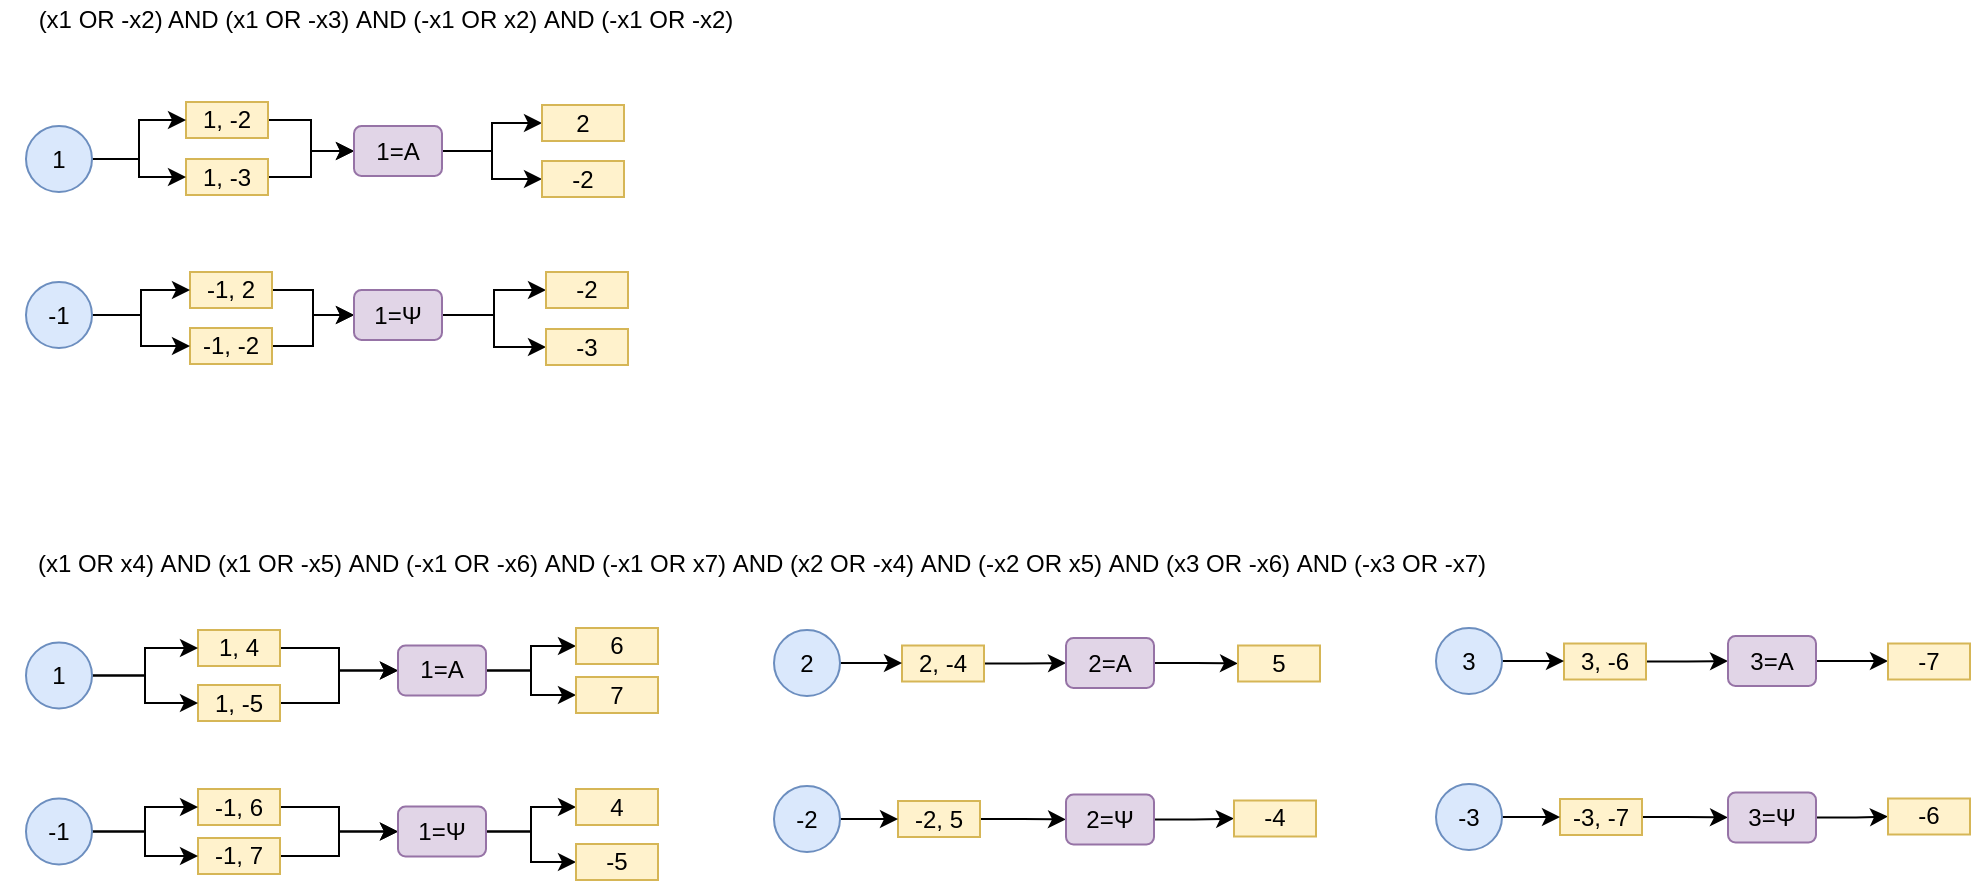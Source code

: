<mxfile version="14.5.1" type="device"><diagram id="jZLHywl04X1lykeH8b-7" name="Σελίδα-1"><mxGraphModel dx="1387" dy="1991" grid="0" gridSize="10" guides="1" tooltips="1" connect="1" arrows="1" fold="1" page="1" pageScale="1" pageWidth="827" pageHeight="1169" math="0" shadow="0"><root><mxCell id="0"/><mxCell id="1" parent="0"/><mxCell id="KY-F9ayLpEH6uNTFnTyQ-15" style="edgeStyle=orthogonalEdgeStyle;rounded=0;orthogonalLoop=1;jettySize=auto;html=1;exitX=1;exitY=0.5;exitDx=0;exitDy=0;" edge="1" parent="1" source="KY-F9ayLpEH6uNTFnTyQ-1" target="KY-F9ayLpEH6uNTFnTyQ-8"><mxGeometry relative="1" as="geometry"/></mxCell><mxCell id="KY-F9ayLpEH6uNTFnTyQ-1" value="1, -2" style="rounded=0;whiteSpace=wrap;html=1;fillColor=#fff2cc;strokeColor=#d6b656;" vertex="1" parent="1"><mxGeometry x="168" y="-1063" width="41" height="18" as="geometry"/></mxCell><mxCell id="KY-F9ayLpEH6uNTFnTyQ-21" style="edgeStyle=orthogonalEdgeStyle;rounded=0;orthogonalLoop=1;jettySize=auto;html=1;exitX=1;exitY=0.5;exitDx=0;exitDy=0;entryX=0;entryY=0.5;entryDx=0;entryDy=0;" edge="1" parent="1" source="KY-F9ayLpEH6uNTFnTyQ-2" target="KY-F9ayLpEH6uNTFnTyQ-9"><mxGeometry relative="1" as="geometry"/></mxCell><mxCell id="KY-F9ayLpEH6uNTFnTyQ-2" value="-1, 2" style="rounded=0;whiteSpace=wrap;html=1;fillColor=#fff2cc;strokeColor=#d6b656;" vertex="1" parent="1"><mxGeometry x="170" y="-978" width="41" height="18" as="geometry"/></mxCell><mxCell id="KY-F9ayLpEH6uNTFnTyQ-22" style="edgeStyle=orthogonalEdgeStyle;rounded=0;orthogonalLoop=1;jettySize=auto;html=1;exitX=1;exitY=0.5;exitDx=0;exitDy=0;" edge="1" parent="1" source="KY-F9ayLpEH6uNTFnTyQ-3" target="KY-F9ayLpEH6uNTFnTyQ-9"><mxGeometry relative="1" as="geometry"/></mxCell><mxCell id="KY-F9ayLpEH6uNTFnTyQ-3" value="-1, -2" style="rounded=0;whiteSpace=wrap;html=1;fillColor=#fff2cc;strokeColor=#d6b656;" vertex="1" parent="1"><mxGeometry x="170" y="-950" width="41" height="18" as="geometry"/></mxCell><mxCell id="KY-F9ayLpEH6uNTFnTyQ-16" style="edgeStyle=orthogonalEdgeStyle;rounded=0;orthogonalLoop=1;jettySize=auto;html=1;exitX=1;exitY=0.5;exitDx=0;exitDy=0;entryX=0;entryY=0.5;entryDx=0;entryDy=0;" edge="1" parent="1" source="KY-F9ayLpEH6uNTFnTyQ-4" target="KY-F9ayLpEH6uNTFnTyQ-8"><mxGeometry relative="1" as="geometry"/></mxCell><mxCell id="KY-F9ayLpEH6uNTFnTyQ-4" value="1, -3" style="rounded=0;whiteSpace=wrap;html=1;fillColor=#fff2cc;strokeColor=#d6b656;" vertex="1" parent="1"><mxGeometry x="168" y="-1034.5" width="41" height="18" as="geometry"/></mxCell><mxCell id="KY-F9ayLpEH6uNTFnTyQ-11" style="edgeStyle=orthogonalEdgeStyle;rounded=0;orthogonalLoop=1;jettySize=auto;html=1;exitX=1;exitY=0.5;exitDx=0;exitDy=0;entryX=0;entryY=0.5;entryDx=0;entryDy=0;" edge="1" parent="1" source="KY-F9ayLpEH6uNTFnTyQ-5" target="KY-F9ayLpEH6uNTFnTyQ-1"><mxGeometry relative="1" as="geometry"/></mxCell><mxCell id="KY-F9ayLpEH6uNTFnTyQ-12" style="edgeStyle=orthogonalEdgeStyle;rounded=0;orthogonalLoop=1;jettySize=auto;html=1;exitX=1;exitY=0.5;exitDx=0;exitDy=0;entryX=0;entryY=0.5;entryDx=0;entryDy=0;" edge="1" parent="1" source="KY-F9ayLpEH6uNTFnTyQ-5" target="KY-F9ayLpEH6uNTFnTyQ-4"><mxGeometry relative="1" as="geometry"/></mxCell><mxCell id="KY-F9ayLpEH6uNTFnTyQ-5" value="1" style="ellipse;whiteSpace=wrap;html=1;aspect=fixed;fillColor=#dae8fc;strokeColor=#6c8ebf;" vertex="1" parent="1"><mxGeometry x="88" y="-1051" width="33" height="33" as="geometry"/></mxCell><mxCell id="KY-F9ayLpEH6uNTFnTyQ-13" style="edgeStyle=orthogonalEdgeStyle;rounded=0;orthogonalLoop=1;jettySize=auto;html=1;exitX=1;exitY=0.5;exitDx=0;exitDy=0;entryX=0;entryY=0.5;entryDx=0;entryDy=0;" edge="1" parent="1" source="KY-F9ayLpEH6uNTFnTyQ-6" target="KY-F9ayLpEH6uNTFnTyQ-2"><mxGeometry relative="1" as="geometry"/></mxCell><mxCell id="KY-F9ayLpEH6uNTFnTyQ-14" style="edgeStyle=orthogonalEdgeStyle;rounded=0;orthogonalLoop=1;jettySize=auto;html=1;exitX=1;exitY=0.5;exitDx=0;exitDy=0;entryX=0;entryY=0.5;entryDx=0;entryDy=0;" edge="1" parent="1" source="KY-F9ayLpEH6uNTFnTyQ-6" target="KY-F9ayLpEH6uNTFnTyQ-3"><mxGeometry relative="1" as="geometry"/></mxCell><mxCell id="KY-F9ayLpEH6uNTFnTyQ-6" value="-1" style="ellipse;whiteSpace=wrap;html=1;aspect=fixed;fillColor=#dae8fc;strokeColor=#6c8ebf;" vertex="1" parent="1"><mxGeometry x="88" y="-973" width="33" height="33" as="geometry"/></mxCell><mxCell id="KY-F9ayLpEH6uNTFnTyQ-19" style="edgeStyle=orthogonalEdgeStyle;rounded=0;orthogonalLoop=1;jettySize=auto;html=1;exitX=1;exitY=0.5;exitDx=0;exitDy=0;entryX=0;entryY=0.5;entryDx=0;entryDy=0;" edge="1" parent="1" source="KY-F9ayLpEH6uNTFnTyQ-8" target="KY-F9ayLpEH6uNTFnTyQ-17"><mxGeometry relative="1" as="geometry"/></mxCell><mxCell id="KY-F9ayLpEH6uNTFnTyQ-20" style="edgeStyle=orthogonalEdgeStyle;rounded=0;orthogonalLoop=1;jettySize=auto;html=1;exitX=1;exitY=0.5;exitDx=0;exitDy=0;entryX=0;entryY=0.5;entryDx=0;entryDy=0;" edge="1" parent="1" source="KY-F9ayLpEH6uNTFnTyQ-8" target="KY-F9ayLpEH6uNTFnTyQ-18"><mxGeometry relative="1" as="geometry"/></mxCell><mxCell id="KY-F9ayLpEH6uNTFnTyQ-8" value="1=A" style="rounded=1;whiteSpace=wrap;html=1;fillColor=#e1d5e7;strokeColor=#9673a6;" vertex="1" parent="1"><mxGeometry x="252" y="-1051" width="44" height="25" as="geometry"/></mxCell><mxCell id="KY-F9ayLpEH6uNTFnTyQ-25" style="edgeStyle=orthogonalEdgeStyle;rounded=0;orthogonalLoop=1;jettySize=auto;html=1;exitX=1;exitY=0.5;exitDx=0;exitDy=0;entryX=0;entryY=0.5;entryDx=0;entryDy=0;" edge="1" parent="1" source="KY-F9ayLpEH6uNTFnTyQ-9" target="KY-F9ayLpEH6uNTFnTyQ-23"><mxGeometry relative="1" as="geometry"/></mxCell><mxCell id="KY-F9ayLpEH6uNTFnTyQ-26" style="edgeStyle=orthogonalEdgeStyle;rounded=0;orthogonalLoop=1;jettySize=auto;html=1;exitX=1;exitY=0.5;exitDx=0;exitDy=0;entryX=0;entryY=0.5;entryDx=0;entryDy=0;" edge="1" parent="1" source="KY-F9ayLpEH6uNTFnTyQ-9" target="KY-F9ayLpEH6uNTFnTyQ-24"><mxGeometry relative="1" as="geometry"/></mxCell><mxCell id="KY-F9ayLpEH6uNTFnTyQ-9" value="1=Ψ" style="rounded=1;whiteSpace=wrap;html=1;fillColor=#e1d5e7;strokeColor=#9673a6;" vertex="1" parent="1"><mxGeometry x="252" y="-969" width="44" height="25" as="geometry"/></mxCell><mxCell id="KY-F9ayLpEH6uNTFnTyQ-17" value="2" style="rounded=0;whiteSpace=wrap;html=1;fillColor=#fff2cc;strokeColor=#d6b656;" vertex="1" parent="1"><mxGeometry x="346" y="-1061.5" width="41" height="18" as="geometry"/></mxCell><mxCell id="KY-F9ayLpEH6uNTFnTyQ-18" value="-2" style="rounded=0;whiteSpace=wrap;html=1;fillColor=#fff2cc;strokeColor=#d6b656;" vertex="1" parent="1"><mxGeometry x="346" y="-1033.5" width="41" height="18" as="geometry"/></mxCell><mxCell id="KY-F9ayLpEH6uNTFnTyQ-23" value="-2" style="rounded=0;whiteSpace=wrap;html=1;fillColor=#fff2cc;strokeColor=#d6b656;" vertex="1" parent="1"><mxGeometry x="348" y="-978" width="41" height="18" as="geometry"/></mxCell><mxCell id="KY-F9ayLpEH6uNTFnTyQ-24" value="-3" style="rounded=0;whiteSpace=wrap;html=1;fillColor=#fff2cc;strokeColor=#d6b656;" vertex="1" parent="1"><mxGeometry x="348" y="-949.5" width="41" height="18" as="geometry"/></mxCell><mxCell id="KY-F9ayLpEH6uNTFnTyQ-43" style="edgeStyle=orthogonalEdgeStyle;rounded=0;orthogonalLoop=1;jettySize=auto;html=1;exitX=1;exitY=0.5;exitDx=0;exitDy=0;entryX=0;entryY=0.5;entryDx=0;entryDy=0;" edge="1" parent="1" source="KY-F9ayLpEH6uNTFnTyQ-27" target="KY-F9ayLpEH6uNTFnTyQ-37"><mxGeometry relative="1" as="geometry"/></mxCell><mxCell id="KY-F9ayLpEH6uNTFnTyQ-27" value="1, 4" style="rounded=0;whiteSpace=wrap;html=1;fillColor=#fff2cc;strokeColor=#d6b656;" vertex="1" parent="1"><mxGeometry x="174" y="-799" width="41" height="18" as="geometry"/></mxCell><mxCell id="KY-F9ayLpEH6uNTFnTyQ-62" style="edgeStyle=orthogonalEdgeStyle;rounded=0;orthogonalLoop=1;jettySize=auto;html=1;exitX=1;exitY=0.5;exitDx=0;exitDy=0;entryX=0;entryY=0.5;entryDx=0;entryDy=0;" edge="1" parent="1" source="KY-F9ayLpEH6uNTFnTyQ-28" target="KY-F9ayLpEH6uNTFnTyQ-60"><mxGeometry relative="1" as="geometry"/></mxCell><mxCell id="KY-F9ayLpEH6uNTFnTyQ-28" value="2, -4" style="rounded=0;whiteSpace=wrap;html=1;fillColor=#fff2cc;strokeColor=#d6b656;" vertex="1" parent="1"><mxGeometry x="526" y="-791.25" width="41" height="18" as="geometry"/></mxCell><mxCell id="KY-F9ayLpEH6uNTFnTyQ-63" style="edgeStyle=orthogonalEdgeStyle;rounded=0;orthogonalLoop=1;jettySize=auto;html=1;exitX=1;exitY=0.5;exitDx=0;exitDy=0;entryX=0;entryY=0.5;entryDx=0;entryDy=0;" edge="1" parent="1" source="KY-F9ayLpEH6uNTFnTyQ-29" target="KY-F9ayLpEH6uNTFnTyQ-61"><mxGeometry relative="1" as="geometry"/></mxCell><mxCell id="KY-F9ayLpEH6uNTFnTyQ-29" value="-2, 5" style="rounded=0;whiteSpace=wrap;html=1;fillColor=#fff2cc;strokeColor=#d6b656;" vertex="1" parent="1"><mxGeometry x="524" y="-713.5" width="41" height="18" as="geometry"/></mxCell><mxCell id="KY-F9ayLpEH6uNTFnTyQ-44" style="edgeStyle=orthogonalEdgeStyle;rounded=0;orthogonalLoop=1;jettySize=auto;html=1;exitX=1;exitY=0.5;exitDx=0;exitDy=0;" edge="1" parent="1" source="KY-F9ayLpEH6uNTFnTyQ-30" target="KY-F9ayLpEH6uNTFnTyQ-37"><mxGeometry relative="1" as="geometry"/></mxCell><mxCell id="KY-F9ayLpEH6uNTFnTyQ-30" value="1, -5" style="rounded=0;whiteSpace=wrap;html=1;fillColor=#fff2cc;strokeColor=#d6b656;" vertex="1" parent="1"><mxGeometry x="174" y="-771.5" width="41" height="18" as="geometry"/></mxCell><mxCell id="KY-F9ayLpEH6uNTFnTyQ-45" style="edgeStyle=orthogonalEdgeStyle;rounded=0;orthogonalLoop=1;jettySize=auto;html=1;exitX=1;exitY=0.5;exitDx=0;exitDy=0;entryX=0;entryY=0.5;entryDx=0;entryDy=0;" edge="1" parent="1" source="KY-F9ayLpEH6uNTFnTyQ-31" target="KY-F9ayLpEH6uNTFnTyQ-38"><mxGeometry relative="1" as="geometry"/></mxCell><mxCell id="KY-F9ayLpEH6uNTFnTyQ-31" value="-1, 6" style="rounded=0;whiteSpace=wrap;html=1;fillColor=#fff2cc;strokeColor=#d6b656;" vertex="1" parent="1"><mxGeometry x="174" y="-719.5" width="41" height="18" as="geometry"/></mxCell><mxCell id="KY-F9ayLpEH6uNTFnTyQ-47" style="edgeStyle=orthogonalEdgeStyle;rounded=0;orthogonalLoop=1;jettySize=auto;html=1;exitX=1;exitY=0.5;exitDx=0;exitDy=0;entryX=0;entryY=0.5;entryDx=0;entryDy=0;" edge="1" parent="1" source="KY-F9ayLpEH6uNTFnTyQ-33" target="KY-F9ayLpEH6uNTFnTyQ-38"><mxGeometry relative="1" as="geometry"/></mxCell><mxCell id="KY-F9ayLpEH6uNTFnTyQ-33" value="-1, 7" style="rounded=0;whiteSpace=wrap;html=1;fillColor=#fff2cc;strokeColor=#d6b656;" vertex="1" parent="1"><mxGeometry x="174" y="-695" width="41" height="18" as="geometry"/></mxCell><mxCell id="KY-F9ayLpEH6uNTFnTyQ-39" style="edgeStyle=orthogonalEdgeStyle;rounded=0;orthogonalLoop=1;jettySize=auto;html=1;exitX=1;exitY=0.5;exitDx=0;exitDy=0;" edge="1" parent="1" source="KY-F9ayLpEH6uNTFnTyQ-35" target="KY-F9ayLpEH6uNTFnTyQ-27"><mxGeometry relative="1" as="geometry"/></mxCell><mxCell id="KY-F9ayLpEH6uNTFnTyQ-41" style="edgeStyle=orthogonalEdgeStyle;rounded=0;orthogonalLoop=1;jettySize=auto;html=1;exitX=1;exitY=0.5;exitDx=0;exitDy=0;entryX=0;entryY=0.5;entryDx=0;entryDy=0;" edge="1" parent="1" source="KY-F9ayLpEH6uNTFnTyQ-35" target="KY-F9ayLpEH6uNTFnTyQ-30"><mxGeometry relative="1" as="geometry"/></mxCell><mxCell id="KY-F9ayLpEH6uNTFnTyQ-35" value="1" style="ellipse;whiteSpace=wrap;html=1;aspect=fixed;fillColor=#dae8fc;strokeColor=#6c8ebf;" vertex="1" parent="1"><mxGeometry x="88" y="-792.75" width="33" height="33" as="geometry"/></mxCell><mxCell id="KY-F9ayLpEH6uNTFnTyQ-40" style="edgeStyle=orthogonalEdgeStyle;rounded=0;orthogonalLoop=1;jettySize=auto;html=1;exitX=1;exitY=0.5;exitDx=0;exitDy=0;entryX=0;entryY=0.5;entryDx=0;entryDy=0;" edge="1" parent="1" source="KY-F9ayLpEH6uNTFnTyQ-36" target="KY-F9ayLpEH6uNTFnTyQ-31"><mxGeometry relative="1" as="geometry"/></mxCell><mxCell id="KY-F9ayLpEH6uNTFnTyQ-42" style="edgeStyle=orthogonalEdgeStyle;rounded=0;orthogonalLoop=1;jettySize=auto;html=1;exitX=1;exitY=0.5;exitDx=0;exitDy=0;entryX=0;entryY=0.5;entryDx=0;entryDy=0;" edge="1" parent="1" source="KY-F9ayLpEH6uNTFnTyQ-36" target="KY-F9ayLpEH6uNTFnTyQ-33"><mxGeometry relative="1" as="geometry"/></mxCell><mxCell id="KY-F9ayLpEH6uNTFnTyQ-36" value="-1" style="ellipse;whiteSpace=wrap;html=1;aspect=fixed;fillColor=#dae8fc;strokeColor=#6c8ebf;" vertex="1" parent="1"><mxGeometry x="88" y="-714.75" width="33" height="33" as="geometry"/></mxCell><mxCell id="KY-F9ayLpEH6uNTFnTyQ-54" style="edgeStyle=orthogonalEdgeStyle;rounded=0;orthogonalLoop=1;jettySize=auto;html=1;exitX=1;exitY=0.5;exitDx=0;exitDy=0;" edge="1" parent="1" source="KY-F9ayLpEH6uNTFnTyQ-37" target="KY-F9ayLpEH6uNTFnTyQ-52"><mxGeometry relative="1" as="geometry"/></mxCell><mxCell id="KY-F9ayLpEH6uNTFnTyQ-55" style="edgeStyle=orthogonalEdgeStyle;rounded=0;orthogonalLoop=1;jettySize=auto;html=1;exitX=1;exitY=0.5;exitDx=0;exitDy=0;entryX=0;entryY=0.5;entryDx=0;entryDy=0;" edge="1" parent="1" source="KY-F9ayLpEH6uNTFnTyQ-37" target="KY-F9ayLpEH6uNTFnTyQ-53"><mxGeometry relative="1" as="geometry"/></mxCell><mxCell id="KY-F9ayLpEH6uNTFnTyQ-37" value="1=A" style="rounded=1;whiteSpace=wrap;html=1;fillColor=#e1d5e7;strokeColor=#9673a6;" vertex="1" parent="1"><mxGeometry x="274" y="-791.25" width="44" height="25" as="geometry"/></mxCell><mxCell id="KY-F9ayLpEH6uNTFnTyQ-50" style="edgeStyle=orthogonalEdgeStyle;rounded=0;orthogonalLoop=1;jettySize=auto;html=1;exitX=1;exitY=0.5;exitDx=0;exitDy=0;entryX=0;entryY=0.5;entryDx=0;entryDy=0;" edge="1" parent="1" source="KY-F9ayLpEH6uNTFnTyQ-38" target="KY-F9ayLpEH6uNTFnTyQ-48"><mxGeometry relative="1" as="geometry"/></mxCell><mxCell id="KY-F9ayLpEH6uNTFnTyQ-51" style="edgeStyle=orthogonalEdgeStyle;rounded=0;orthogonalLoop=1;jettySize=auto;html=1;exitX=1;exitY=0.5;exitDx=0;exitDy=0;entryX=0;entryY=0.5;entryDx=0;entryDy=0;" edge="1" parent="1" source="KY-F9ayLpEH6uNTFnTyQ-38" target="KY-F9ayLpEH6uNTFnTyQ-49"><mxGeometry relative="1" as="geometry"/></mxCell><mxCell id="KY-F9ayLpEH6uNTFnTyQ-38" value="1=Ψ" style="rounded=1;whiteSpace=wrap;html=1;fillColor=#e1d5e7;strokeColor=#9673a6;" vertex="1" parent="1"><mxGeometry x="274" y="-710.75" width="44" height="25" as="geometry"/></mxCell><mxCell id="KY-F9ayLpEH6uNTFnTyQ-48" value="4" style="rounded=0;whiteSpace=wrap;html=1;fillColor=#fff2cc;strokeColor=#d6b656;" vertex="1" parent="1"><mxGeometry x="363" y="-719.5" width="41" height="18" as="geometry"/></mxCell><mxCell id="KY-F9ayLpEH6uNTFnTyQ-49" value="-5" style="rounded=0;whiteSpace=wrap;html=1;fillColor=#fff2cc;strokeColor=#d6b656;" vertex="1" parent="1"><mxGeometry x="363" y="-692" width="41" height="18" as="geometry"/></mxCell><mxCell id="KY-F9ayLpEH6uNTFnTyQ-52" value="6" style="rounded=0;whiteSpace=wrap;html=1;fillColor=#fff2cc;strokeColor=#d6b656;" vertex="1" parent="1"><mxGeometry x="363" y="-800" width="41" height="18" as="geometry"/></mxCell><mxCell id="KY-F9ayLpEH6uNTFnTyQ-53" value="7" style="rounded=0;whiteSpace=wrap;html=1;fillColor=#fff2cc;strokeColor=#d6b656;" vertex="1" parent="1"><mxGeometry x="363" y="-775.5" width="41" height="18" as="geometry"/></mxCell><mxCell id="KY-F9ayLpEH6uNTFnTyQ-58" style="edgeStyle=orthogonalEdgeStyle;rounded=0;orthogonalLoop=1;jettySize=auto;html=1;exitX=1;exitY=0.5;exitDx=0;exitDy=0;entryX=0;entryY=0.5;entryDx=0;entryDy=0;" edge="1" parent="1" source="KY-F9ayLpEH6uNTFnTyQ-56" target="KY-F9ayLpEH6uNTFnTyQ-28"><mxGeometry relative="1" as="geometry"/></mxCell><mxCell id="KY-F9ayLpEH6uNTFnTyQ-56" value="2" style="ellipse;whiteSpace=wrap;html=1;aspect=fixed;fillColor=#dae8fc;strokeColor=#6c8ebf;" vertex="1" parent="1"><mxGeometry x="462" y="-799" width="33" height="33" as="geometry"/></mxCell><mxCell id="KY-F9ayLpEH6uNTFnTyQ-59" style="edgeStyle=orthogonalEdgeStyle;rounded=0;orthogonalLoop=1;jettySize=auto;html=1;exitX=1;exitY=0.5;exitDx=0;exitDy=0;entryX=0;entryY=0.5;entryDx=0;entryDy=0;" edge="1" parent="1" source="KY-F9ayLpEH6uNTFnTyQ-57" target="KY-F9ayLpEH6uNTFnTyQ-29"><mxGeometry relative="1" as="geometry"/></mxCell><mxCell id="KY-F9ayLpEH6uNTFnTyQ-57" value="-2" style="ellipse;whiteSpace=wrap;html=1;aspect=fixed;fillColor=#dae8fc;strokeColor=#6c8ebf;" vertex="1" parent="1"><mxGeometry x="462" y="-721" width="33" height="33" as="geometry"/></mxCell><mxCell id="KY-F9ayLpEH6uNTFnTyQ-65" style="edgeStyle=orthogonalEdgeStyle;rounded=0;orthogonalLoop=1;jettySize=auto;html=1;exitX=1;exitY=0.5;exitDx=0;exitDy=0;entryX=0;entryY=0.5;entryDx=0;entryDy=0;" edge="1" parent="1" source="KY-F9ayLpEH6uNTFnTyQ-60" target="KY-F9ayLpEH6uNTFnTyQ-64"><mxGeometry relative="1" as="geometry"><mxPoint x="688" y="-733.75" as="targetPoint"/></mxGeometry></mxCell><mxCell id="KY-F9ayLpEH6uNTFnTyQ-60" value="2=A" style="rounded=1;whiteSpace=wrap;html=1;fillColor=#e1d5e7;strokeColor=#9673a6;" vertex="1" parent="1"><mxGeometry x="608" y="-795" width="44" height="25" as="geometry"/></mxCell><mxCell id="KY-F9ayLpEH6uNTFnTyQ-67" style="edgeStyle=orthogonalEdgeStyle;rounded=0;orthogonalLoop=1;jettySize=auto;html=1;exitX=1;exitY=0.5;exitDx=0;exitDy=0;" edge="1" parent="1" source="KY-F9ayLpEH6uNTFnTyQ-61" target="KY-F9ayLpEH6uNTFnTyQ-66"><mxGeometry relative="1" as="geometry"/></mxCell><mxCell id="KY-F9ayLpEH6uNTFnTyQ-61" value="2=Ψ" style="rounded=1;whiteSpace=wrap;html=1;fillColor=#e1d5e7;strokeColor=#9673a6;" vertex="1" parent="1"><mxGeometry x="608" y="-716.75" width="44" height="25" as="geometry"/></mxCell><mxCell id="KY-F9ayLpEH6uNTFnTyQ-64" value="5" style="rounded=0;whiteSpace=wrap;html=1;fillColor=#fff2cc;strokeColor=#d6b656;" vertex="1" parent="1"><mxGeometry x="694" y="-791.25" width="41" height="18" as="geometry"/></mxCell><mxCell id="KY-F9ayLpEH6uNTFnTyQ-66" value="-4" style="rounded=0;whiteSpace=wrap;html=1;fillColor=#fff2cc;strokeColor=#d6b656;" vertex="1" parent="1"><mxGeometry x="692" y="-713.75" width="41" height="18" as="geometry"/></mxCell><mxCell id="KY-F9ayLpEH6uNTFnTyQ-68" style="edgeStyle=orthogonalEdgeStyle;rounded=0;orthogonalLoop=1;jettySize=auto;html=1;exitX=1;exitY=0.5;exitDx=0;exitDy=0;entryX=0;entryY=0.5;entryDx=0;entryDy=0;" edge="1" parent="1" source="KY-F9ayLpEH6uNTFnTyQ-69" target="KY-F9ayLpEH6uNTFnTyQ-77"><mxGeometry relative="1" as="geometry"/></mxCell><mxCell id="KY-F9ayLpEH6uNTFnTyQ-69" value="3, -6" style="rounded=0;whiteSpace=wrap;html=1;fillColor=#fff2cc;strokeColor=#d6b656;" vertex="1" parent="1"><mxGeometry x="857" y="-792.25" width="41" height="18" as="geometry"/></mxCell><mxCell id="KY-F9ayLpEH6uNTFnTyQ-70" style="edgeStyle=orthogonalEdgeStyle;rounded=0;orthogonalLoop=1;jettySize=auto;html=1;exitX=1;exitY=0.5;exitDx=0;exitDy=0;entryX=0;entryY=0.5;entryDx=0;entryDy=0;" edge="1" parent="1" source="KY-F9ayLpEH6uNTFnTyQ-71" target="KY-F9ayLpEH6uNTFnTyQ-79"><mxGeometry relative="1" as="geometry"/></mxCell><mxCell id="KY-F9ayLpEH6uNTFnTyQ-71" value="-3, -7" style="rounded=0;whiteSpace=wrap;html=1;fillColor=#fff2cc;strokeColor=#d6b656;" vertex="1" parent="1"><mxGeometry x="855" y="-714.5" width="41" height="18" as="geometry"/></mxCell><mxCell id="KY-F9ayLpEH6uNTFnTyQ-72" style="edgeStyle=orthogonalEdgeStyle;rounded=0;orthogonalLoop=1;jettySize=auto;html=1;exitX=1;exitY=0.5;exitDx=0;exitDy=0;entryX=0;entryY=0.5;entryDx=0;entryDy=0;" edge="1" parent="1" source="KY-F9ayLpEH6uNTFnTyQ-73" target="KY-F9ayLpEH6uNTFnTyQ-69"><mxGeometry relative="1" as="geometry"/></mxCell><mxCell id="KY-F9ayLpEH6uNTFnTyQ-73" value="3" style="ellipse;whiteSpace=wrap;html=1;aspect=fixed;fillColor=#dae8fc;strokeColor=#6c8ebf;" vertex="1" parent="1"><mxGeometry x="793" y="-800" width="33" height="33" as="geometry"/></mxCell><mxCell id="KY-F9ayLpEH6uNTFnTyQ-74" style="edgeStyle=orthogonalEdgeStyle;rounded=0;orthogonalLoop=1;jettySize=auto;html=1;exitX=1;exitY=0.5;exitDx=0;exitDy=0;entryX=0;entryY=0.5;entryDx=0;entryDy=0;" edge="1" parent="1" source="KY-F9ayLpEH6uNTFnTyQ-75" target="KY-F9ayLpEH6uNTFnTyQ-71"><mxGeometry relative="1" as="geometry"/></mxCell><mxCell id="KY-F9ayLpEH6uNTFnTyQ-75" value="-3" style="ellipse;whiteSpace=wrap;html=1;aspect=fixed;fillColor=#dae8fc;strokeColor=#6c8ebf;" vertex="1" parent="1"><mxGeometry x="793" y="-722" width="33" height="33" as="geometry"/></mxCell><mxCell id="KY-F9ayLpEH6uNTFnTyQ-76" style="edgeStyle=orthogonalEdgeStyle;rounded=0;orthogonalLoop=1;jettySize=auto;html=1;exitX=1;exitY=0.5;exitDx=0;exitDy=0;entryX=0;entryY=0.5;entryDx=0;entryDy=0;" edge="1" parent="1" source="KY-F9ayLpEH6uNTFnTyQ-77" target="KY-F9ayLpEH6uNTFnTyQ-80"><mxGeometry relative="1" as="geometry"><mxPoint x="1019" y="-734.75" as="targetPoint"/></mxGeometry></mxCell><mxCell id="KY-F9ayLpEH6uNTFnTyQ-77" value="3=A" style="rounded=1;whiteSpace=wrap;html=1;fillColor=#e1d5e7;strokeColor=#9673a6;" vertex="1" parent="1"><mxGeometry x="939" y="-796" width="44" height="25" as="geometry"/></mxCell><mxCell id="KY-F9ayLpEH6uNTFnTyQ-78" style="edgeStyle=orthogonalEdgeStyle;rounded=0;orthogonalLoop=1;jettySize=auto;html=1;exitX=1;exitY=0.5;exitDx=0;exitDy=0;" edge="1" parent="1" source="KY-F9ayLpEH6uNTFnTyQ-79" target="KY-F9ayLpEH6uNTFnTyQ-81"><mxGeometry relative="1" as="geometry"/></mxCell><mxCell id="KY-F9ayLpEH6uNTFnTyQ-79" value="3=Ψ" style="rounded=1;whiteSpace=wrap;html=1;fillColor=#e1d5e7;strokeColor=#9673a6;" vertex="1" parent="1"><mxGeometry x="939" y="-717.75" width="44" height="25" as="geometry"/></mxCell><mxCell id="KY-F9ayLpEH6uNTFnTyQ-80" value="-7" style="rounded=0;whiteSpace=wrap;html=1;fillColor=#fff2cc;strokeColor=#d6b656;" vertex="1" parent="1"><mxGeometry x="1019" y="-792.25" width="41" height="18" as="geometry"/></mxCell><mxCell id="KY-F9ayLpEH6uNTFnTyQ-81" value="-6" style="rounded=0;whiteSpace=wrap;html=1;fillColor=#fff2cc;strokeColor=#d6b656;" vertex="1" parent="1"><mxGeometry x="1019" y="-714.75" width="41" height="18" as="geometry"/></mxCell><mxCell id="KY-F9ayLpEH6uNTFnTyQ-83" value="(x1 OR -x2) AND (x1 OR -x3)&amp;nbsp;AND (-x1 OR x2)&amp;nbsp;AND (-x1 OR -x2)" style="text;html=1;strokeColor=none;fillColor=none;align=center;verticalAlign=middle;whiteSpace=wrap;rounded=0;" vertex="1" parent="1"><mxGeometry x="86" y="-1114" width="364" height="20" as="geometry"/></mxCell><mxCell id="KY-F9ayLpEH6uNTFnTyQ-84" value="(x1 OR x4)&amp;nbsp;AND (x1 OR -x5)&amp;nbsp;AND (-x1 OR -x6)&amp;nbsp;AND (-x1 OR x7)&amp;nbsp;AND (x2 OR -x4)&amp;nbsp;AND (-x2 OR x5)&amp;nbsp;AND (x3 OR -x6)&amp;nbsp;AND (-x3 OR -x7)" style="text;html=1;strokeColor=none;fillColor=none;align=center;verticalAlign=middle;whiteSpace=wrap;rounded=0;" vertex="1" parent="1"><mxGeometry x="75" y="-842" width="762" height="20" as="geometry"/></mxCell></root></mxGraphModel></diagram></mxfile>
